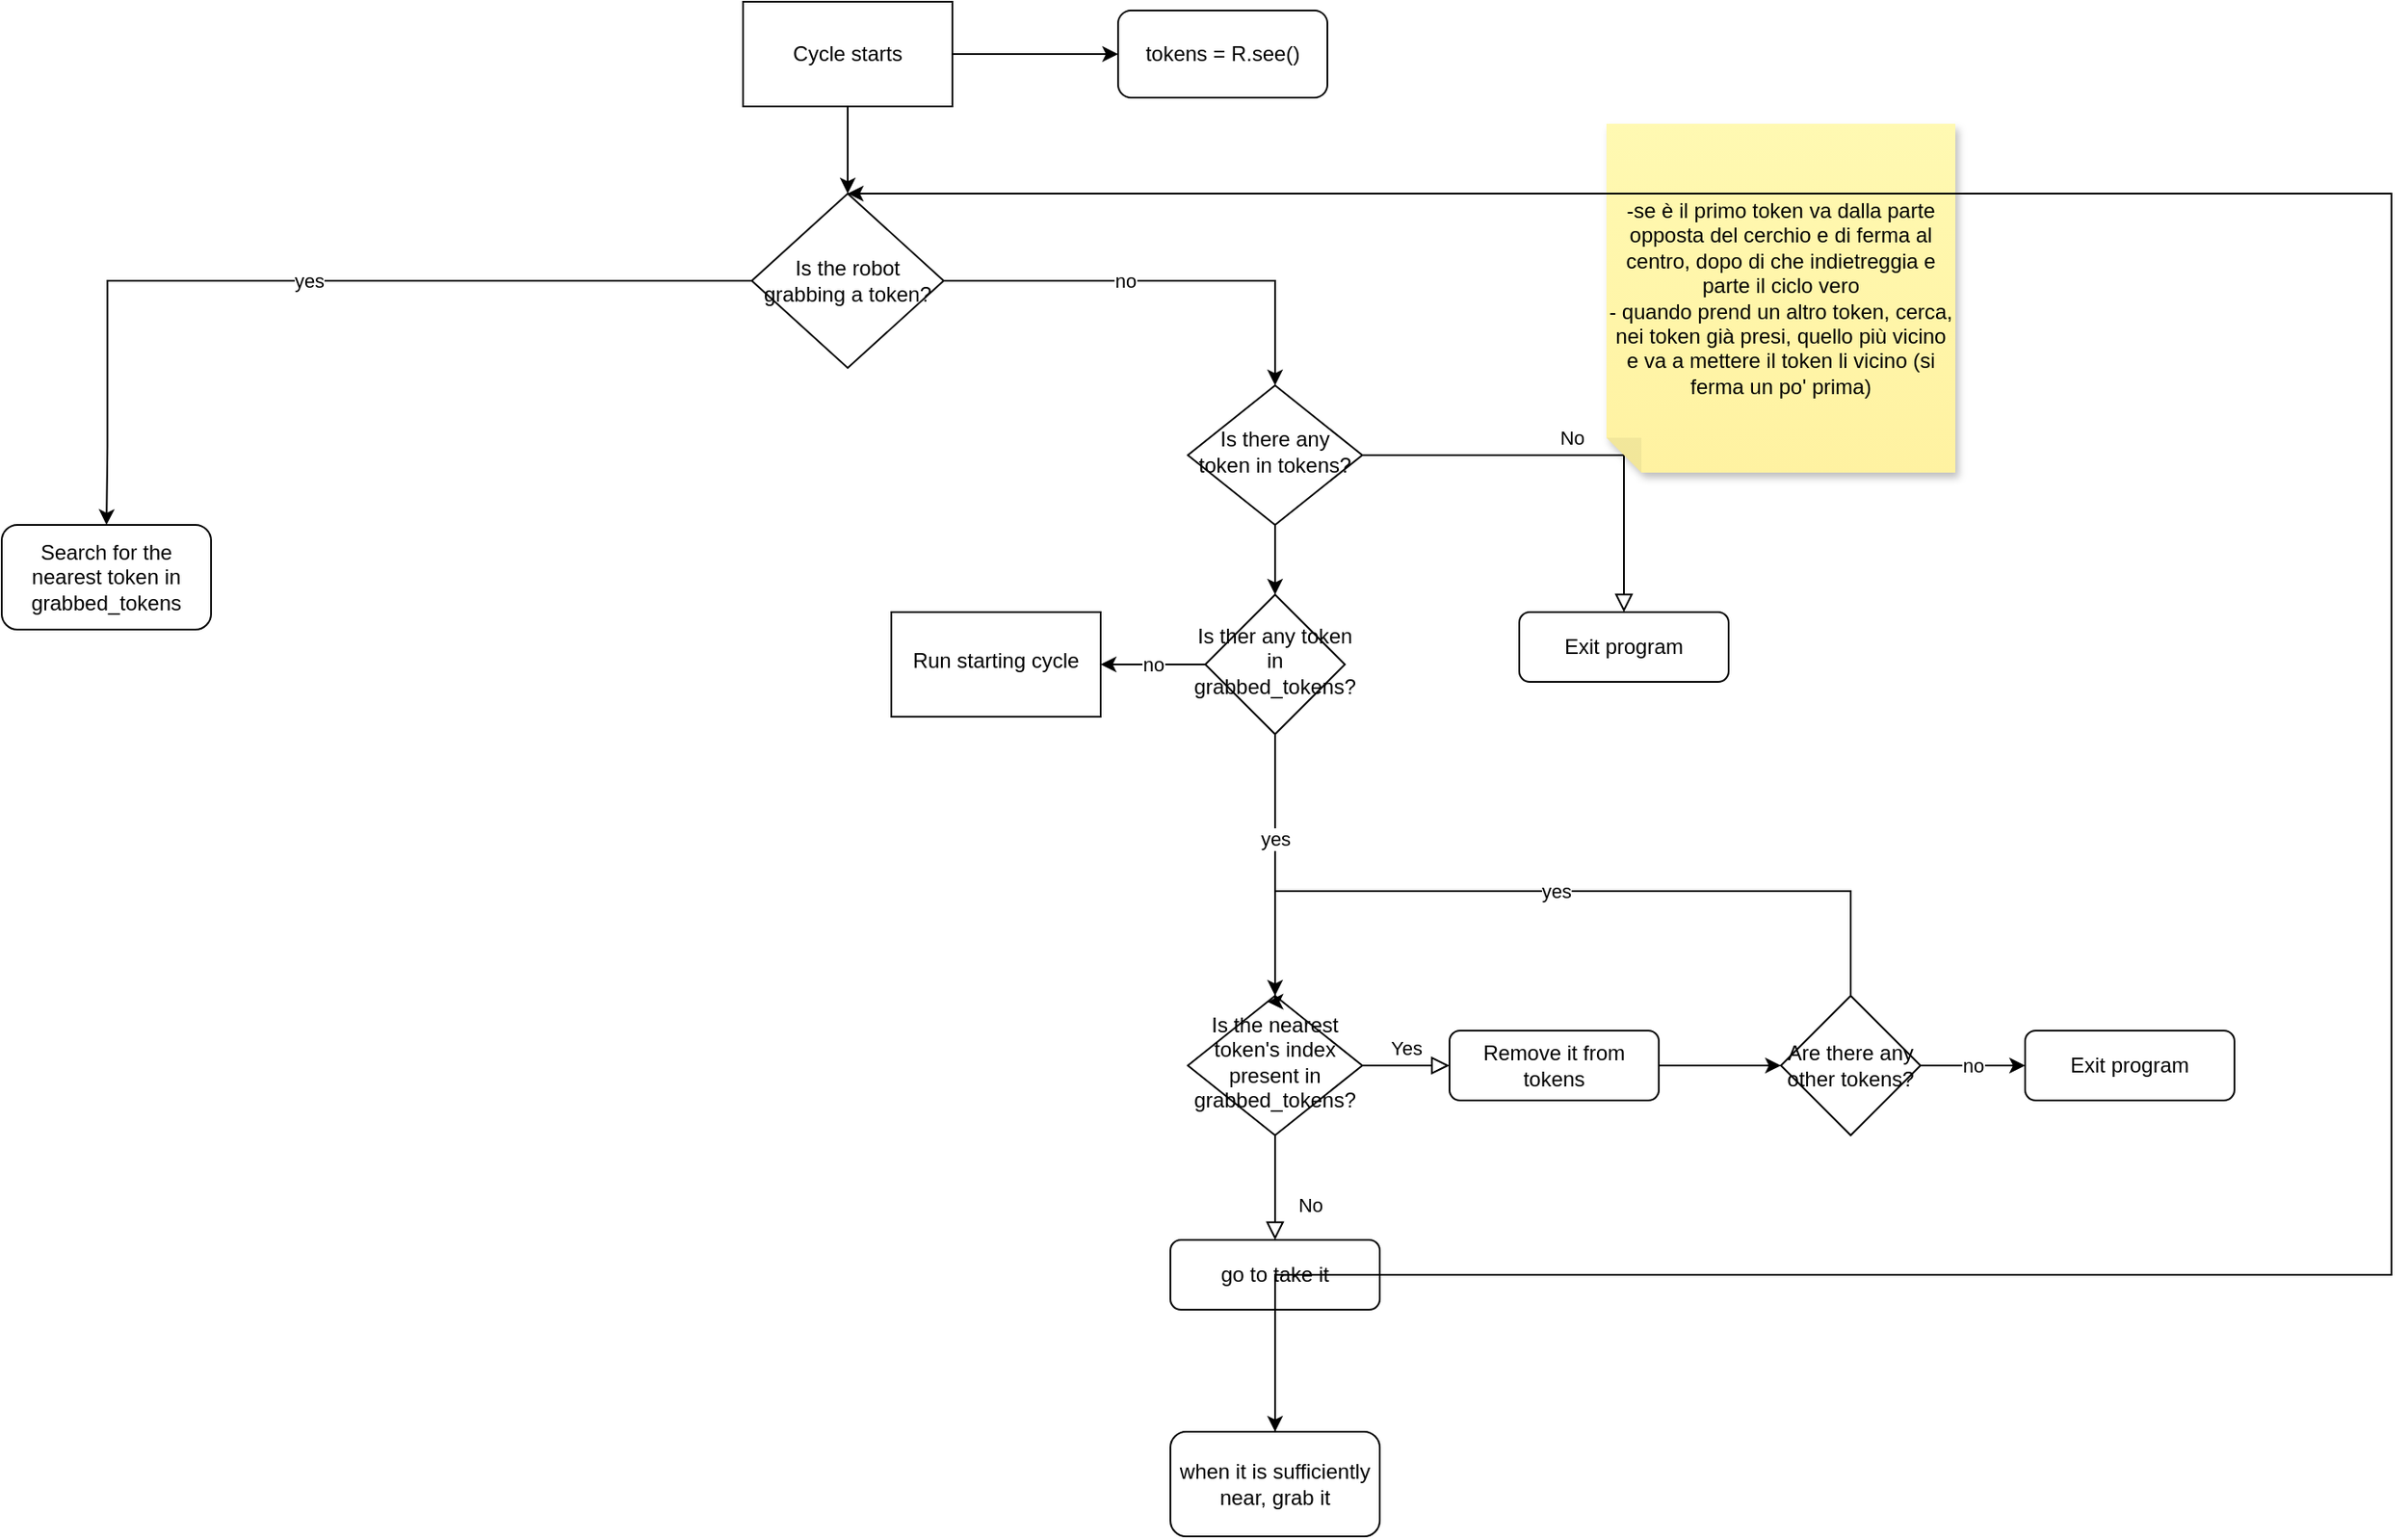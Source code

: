 <mxfile version="22.0.8" type="github">
  <diagram id="C5RBs43oDa-KdzZeNtuy" name="Page-1">
    <mxGraphModel dx="1502" dy="851" grid="1" gridSize="10" guides="1" tooltips="1" connect="1" arrows="1" fold="1" page="1" pageScale="1" pageWidth="827" pageHeight="1169" math="0" shadow="0">
      <root>
        <mxCell id="WIyWlLk6GJQsqaUBKTNV-0" />
        <mxCell id="WIyWlLk6GJQsqaUBKTNV-1" parent="WIyWlLk6GJQsqaUBKTNV-0" />
        <mxCell id="WIyWlLk6GJQsqaUBKTNV-3" value="tokens = R.see()" style="rounded=1;whiteSpace=wrap;html=1;fontSize=12;glass=0;strokeWidth=1;shadow=0;" parent="WIyWlLk6GJQsqaUBKTNV-1" vertex="1">
          <mxGeometry x="710" y="55" width="120" height="50" as="geometry" />
        </mxCell>
        <mxCell id="WIyWlLk6GJQsqaUBKTNV-5" value="No" style="edgeStyle=orthogonalEdgeStyle;rounded=0;html=1;jettySize=auto;orthogonalLoop=1;fontSize=11;endArrow=block;endFill=0;endSize=8;strokeWidth=1;shadow=0;labelBackgroundColor=none;" parent="WIyWlLk6GJQsqaUBKTNV-1" source="WIyWlLk6GJQsqaUBKTNV-6" target="WIyWlLk6GJQsqaUBKTNV-7" edge="1">
          <mxGeometry y="10" relative="1" as="geometry">
            <mxPoint as="offset" />
          </mxGeometry>
        </mxCell>
        <mxCell id="vHtTvjR8Igylle6YmEUF-28" value="" style="edgeStyle=orthogonalEdgeStyle;rounded=0;orthogonalLoop=1;jettySize=auto;html=1;" edge="1" parent="WIyWlLk6GJQsqaUBKTNV-1" source="WIyWlLk6GJQsqaUBKTNV-6" target="vHtTvjR8Igylle6YmEUF-27">
          <mxGeometry relative="1" as="geometry" />
        </mxCell>
        <mxCell id="WIyWlLk6GJQsqaUBKTNV-6" value="Is there any token in tokens?" style="rhombus;whiteSpace=wrap;html=1;shadow=0;fontFamily=Helvetica;fontSize=12;align=center;strokeWidth=1;spacing=6;spacingTop=-4;" parent="WIyWlLk6GJQsqaUBKTNV-1" vertex="1">
          <mxGeometry x="750" y="270" width="100" height="80" as="geometry" />
        </mxCell>
        <mxCell id="WIyWlLk6GJQsqaUBKTNV-7" value="Exit program" style="rounded=1;whiteSpace=wrap;html=1;fontSize=12;glass=0;strokeWidth=1;shadow=0;" parent="WIyWlLk6GJQsqaUBKTNV-1" vertex="1">
          <mxGeometry x="940" y="400" width="120" height="40" as="geometry" />
        </mxCell>
        <mxCell id="WIyWlLk6GJQsqaUBKTNV-8" value="No" style="rounded=0;html=1;jettySize=auto;orthogonalLoop=1;fontSize=11;endArrow=block;endFill=0;endSize=8;strokeWidth=1;shadow=0;labelBackgroundColor=none;edgeStyle=orthogonalEdgeStyle;" parent="WIyWlLk6GJQsqaUBKTNV-1" source="WIyWlLk6GJQsqaUBKTNV-10" target="WIyWlLk6GJQsqaUBKTNV-11" edge="1">
          <mxGeometry x="0.333" y="20" relative="1" as="geometry">
            <mxPoint as="offset" />
          </mxGeometry>
        </mxCell>
        <mxCell id="WIyWlLk6GJQsqaUBKTNV-9" value="Yes" style="edgeStyle=orthogonalEdgeStyle;rounded=0;html=1;jettySize=auto;orthogonalLoop=1;fontSize=11;endArrow=block;endFill=0;endSize=8;strokeWidth=1;shadow=0;labelBackgroundColor=none;" parent="WIyWlLk6GJQsqaUBKTNV-1" source="WIyWlLk6GJQsqaUBKTNV-10" target="WIyWlLk6GJQsqaUBKTNV-12" edge="1">
          <mxGeometry y="10" relative="1" as="geometry">
            <mxPoint as="offset" />
          </mxGeometry>
        </mxCell>
        <mxCell id="WIyWlLk6GJQsqaUBKTNV-10" value="Is the nearest token&#39;s index present in grabbed_tokens?" style="rhombus;whiteSpace=wrap;html=1;shadow=0;fontFamily=Helvetica;fontSize=12;align=center;strokeWidth=1;spacing=6;spacingTop=-4;" parent="WIyWlLk6GJQsqaUBKTNV-1" vertex="1">
          <mxGeometry x="750" y="620" width="100" height="80" as="geometry" />
        </mxCell>
        <mxCell id="vHtTvjR8Igylle6YmEUF-21" value="" style="edgeStyle=orthogonalEdgeStyle;rounded=0;orthogonalLoop=1;jettySize=auto;html=1;" edge="1" parent="WIyWlLk6GJQsqaUBKTNV-1" source="WIyWlLk6GJQsqaUBKTNV-11" target="vHtTvjR8Igylle6YmEUF-20">
          <mxGeometry relative="1" as="geometry" />
        </mxCell>
        <mxCell id="WIyWlLk6GJQsqaUBKTNV-11" value="go to take it" style="rounded=1;whiteSpace=wrap;html=1;fontSize=12;glass=0;strokeWidth=1;shadow=0;" parent="WIyWlLk6GJQsqaUBKTNV-1" vertex="1">
          <mxGeometry x="740" y="760" width="120" height="40" as="geometry" />
        </mxCell>
        <mxCell id="vHtTvjR8Igylle6YmEUF-8" value="" style="edgeStyle=orthogonalEdgeStyle;rounded=0;orthogonalLoop=1;jettySize=auto;html=1;" edge="1" parent="WIyWlLk6GJQsqaUBKTNV-1" source="WIyWlLk6GJQsqaUBKTNV-12" target="vHtTvjR8Igylle6YmEUF-7">
          <mxGeometry relative="1" as="geometry" />
        </mxCell>
        <mxCell id="WIyWlLk6GJQsqaUBKTNV-12" value="Remove it from tokens" style="rounded=1;whiteSpace=wrap;html=1;fontSize=12;glass=0;strokeWidth=1;shadow=0;" parent="WIyWlLk6GJQsqaUBKTNV-1" vertex="1">
          <mxGeometry x="900" y="640" width="120" height="40" as="geometry" />
        </mxCell>
        <mxCell id="vHtTvjR8Igylle6YmEUF-16" value="" style="edgeStyle=orthogonalEdgeStyle;rounded=0;orthogonalLoop=1;jettySize=auto;html=1;" edge="1" parent="WIyWlLk6GJQsqaUBKTNV-1" source="vHtTvjR8Igylle6YmEUF-0" target="vHtTvjR8Igylle6YmEUF-1">
          <mxGeometry relative="1" as="geometry" />
        </mxCell>
        <mxCell id="vHtTvjR8Igylle6YmEUF-19" value="" style="edgeStyle=orthogonalEdgeStyle;rounded=0;orthogonalLoop=1;jettySize=auto;html=1;" edge="1" parent="WIyWlLk6GJQsqaUBKTNV-1" source="vHtTvjR8Igylle6YmEUF-0" target="WIyWlLk6GJQsqaUBKTNV-3">
          <mxGeometry relative="1" as="geometry" />
        </mxCell>
        <mxCell id="vHtTvjR8Igylle6YmEUF-0" value="Cycle starts" style="rounded=0;whiteSpace=wrap;html=1;" vertex="1" parent="WIyWlLk6GJQsqaUBKTNV-1">
          <mxGeometry x="495" y="50" width="120" height="60" as="geometry" />
        </mxCell>
        <mxCell id="vHtTvjR8Igylle6YmEUF-25" value="yes" style="edgeStyle=orthogonalEdgeStyle;rounded=0;orthogonalLoop=1;jettySize=auto;html=1;" edge="1" parent="WIyWlLk6GJQsqaUBKTNV-1" source="vHtTvjR8Igylle6YmEUF-1">
          <mxGeometry relative="1" as="geometry">
            <mxPoint x="130.053" y="350.053" as="targetPoint" />
          </mxGeometry>
        </mxCell>
        <mxCell id="vHtTvjR8Igylle6YmEUF-1" value="Is the robot grabbing a token?" style="rhombus;whiteSpace=wrap;html=1;" vertex="1" parent="WIyWlLk6GJQsqaUBKTNV-1">
          <mxGeometry x="500" y="160" width="110" height="100" as="geometry" />
        </mxCell>
        <mxCell id="vHtTvjR8Igylle6YmEUF-4" value="no" style="endArrow=classic;html=1;rounded=0;entryX=0.5;entryY=0;entryDx=0;entryDy=0;" edge="1" parent="WIyWlLk6GJQsqaUBKTNV-1" target="WIyWlLk6GJQsqaUBKTNV-6">
          <mxGeometry x="-0.167" width="50" height="50" relative="1" as="geometry">
            <mxPoint x="610.0" y="210" as="sourcePoint" />
            <mxPoint x="830.0" y="410" as="targetPoint" />
            <Array as="points">
              <mxPoint x="800" y="210" />
            </Array>
            <mxPoint as="offset" />
          </mxGeometry>
        </mxCell>
        <mxCell id="vHtTvjR8Igylle6YmEUF-9" value="yes" style="edgeStyle=orthogonalEdgeStyle;rounded=0;orthogonalLoop=1;jettySize=auto;html=1;entryX=0.457;entryY=0.043;entryDx=0;entryDy=0;entryPerimeter=0;" edge="1" parent="WIyWlLk6GJQsqaUBKTNV-1" source="vHtTvjR8Igylle6YmEUF-7" target="WIyWlLk6GJQsqaUBKTNV-10">
          <mxGeometry relative="1" as="geometry">
            <mxPoint x="800" y="500" as="targetPoint" />
            <Array as="points">
              <mxPoint x="1130" y="560" />
              <mxPoint x="800" y="560" />
              <mxPoint x="800" y="623" />
            </Array>
          </mxGeometry>
        </mxCell>
        <mxCell id="vHtTvjR8Igylle6YmEUF-15" value="no" style="edgeStyle=orthogonalEdgeStyle;rounded=0;orthogonalLoop=1;jettySize=auto;html=1;" edge="1" parent="WIyWlLk6GJQsqaUBKTNV-1" source="vHtTvjR8Igylle6YmEUF-7" target="vHtTvjR8Igylle6YmEUF-14">
          <mxGeometry relative="1" as="geometry" />
        </mxCell>
        <mxCell id="vHtTvjR8Igylle6YmEUF-7" value="Are there any other tokens?" style="rhombus;whiteSpace=wrap;html=1;" vertex="1" parent="WIyWlLk6GJQsqaUBKTNV-1">
          <mxGeometry x="1090" y="620" width="80" height="80" as="geometry" />
        </mxCell>
        <mxCell id="vHtTvjR8Igylle6YmEUF-14" value="Exit program" style="rounded=1;whiteSpace=wrap;html=1;" vertex="1" parent="WIyWlLk6GJQsqaUBKTNV-1">
          <mxGeometry x="1230" y="640" width="120" height="40" as="geometry" />
        </mxCell>
        <mxCell id="vHtTvjR8Igylle6YmEUF-17" value="&lt;div&gt;-se è il primo token va dalla parte opposta del cerchio e di ferma al centro, dopo di che indietreggia e parte il ciclo vero&lt;/div&gt;&lt;div&gt;- quando prend un altro token, cerca, nei token già presi, quello più vicino e va a mettere il token li vicino (si ferma un po&#39; prima)&lt;br&gt;&lt;/div&gt;" style="shape=note;whiteSpace=wrap;html=1;backgroundOutline=1;fontColor=#000000;darkOpacity=0.05;fillColor=#FFF9B2;strokeColor=none;fillStyle=solid;direction=west;gradientDirection=north;gradientColor=#FFF2A1;shadow=1;size=20;pointerEvents=1;" vertex="1" parent="WIyWlLk6GJQsqaUBKTNV-1">
          <mxGeometry x="990" y="120" width="200" height="200" as="geometry" />
        </mxCell>
        <mxCell id="vHtTvjR8Igylle6YmEUF-23" value="" style="edgeStyle=orthogonalEdgeStyle;rounded=0;orthogonalLoop=1;jettySize=auto;html=1;entryX=0.5;entryY=0;entryDx=0;entryDy=0;" edge="1" parent="WIyWlLk6GJQsqaUBKTNV-1" source="vHtTvjR8Igylle6YmEUF-20" target="vHtTvjR8Igylle6YmEUF-1">
          <mxGeometry relative="1" as="geometry">
            <mxPoint x="940" y="780" as="targetPoint" />
            <Array as="points">
              <mxPoint x="1440" y="780" />
              <mxPoint x="1440" y="160" />
            </Array>
          </mxGeometry>
        </mxCell>
        <mxCell id="vHtTvjR8Igylle6YmEUF-20" value="when it is sufficiently near, grab it" style="whiteSpace=wrap;html=1;rounded=1;glass=0;strokeWidth=1;shadow=0;" vertex="1" parent="WIyWlLk6GJQsqaUBKTNV-1">
          <mxGeometry x="740" y="870" width="120" height="60" as="geometry" />
        </mxCell>
        <mxCell id="vHtTvjR8Igylle6YmEUF-26" value="Search for the nearest token in grabbed_tokens" style="rounded=1;whiteSpace=wrap;html=1;" vertex="1" parent="WIyWlLk6GJQsqaUBKTNV-1">
          <mxGeometry x="70" y="350" width="120" height="60" as="geometry" />
        </mxCell>
        <mxCell id="vHtTvjR8Igylle6YmEUF-29" value="yes" style="edgeStyle=orthogonalEdgeStyle;rounded=0;orthogonalLoop=1;jettySize=auto;html=1;exitX=0.5;exitY=1;exitDx=0;exitDy=0;" edge="1" parent="WIyWlLk6GJQsqaUBKTNV-1" source="vHtTvjR8Igylle6YmEUF-27" target="WIyWlLk6GJQsqaUBKTNV-10">
          <mxGeometry x="-0.2" relative="1" as="geometry">
            <mxPoint as="offset" />
          </mxGeometry>
        </mxCell>
        <mxCell id="vHtTvjR8Igylle6YmEUF-31" value="no" style="edgeStyle=orthogonalEdgeStyle;rounded=0;orthogonalLoop=1;jettySize=auto;html=1;" edge="1" parent="WIyWlLk6GJQsqaUBKTNV-1" source="vHtTvjR8Igylle6YmEUF-27" target="vHtTvjR8Igylle6YmEUF-30">
          <mxGeometry relative="1" as="geometry">
            <Array as="points">
              <mxPoint x="740" y="430" />
              <mxPoint x="740" y="430" />
            </Array>
          </mxGeometry>
        </mxCell>
        <mxCell id="vHtTvjR8Igylle6YmEUF-27" value="Is ther any token in grabbed_tokens?" style="rhombus;whiteSpace=wrap;html=1;shadow=0;strokeWidth=1;spacing=6;spacingTop=-4;" vertex="1" parent="WIyWlLk6GJQsqaUBKTNV-1">
          <mxGeometry x="760" y="390" width="80" height="80" as="geometry" />
        </mxCell>
        <mxCell id="vHtTvjR8Igylle6YmEUF-30" value="Run starting cycle" style="whiteSpace=wrap;html=1;shadow=0;strokeWidth=1;spacing=6;spacingTop=-4;" vertex="1" parent="WIyWlLk6GJQsqaUBKTNV-1">
          <mxGeometry x="580" y="400" width="120" height="60" as="geometry" />
        </mxCell>
      </root>
    </mxGraphModel>
  </diagram>
</mxfile>
